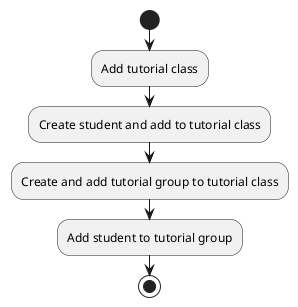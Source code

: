 @startuml
start
:Add tutorial class;
:Create student and add to tutorial class;
:Create and add tutorial group to tutorial class;
:Add student to tutorial group;

stop
@enduml